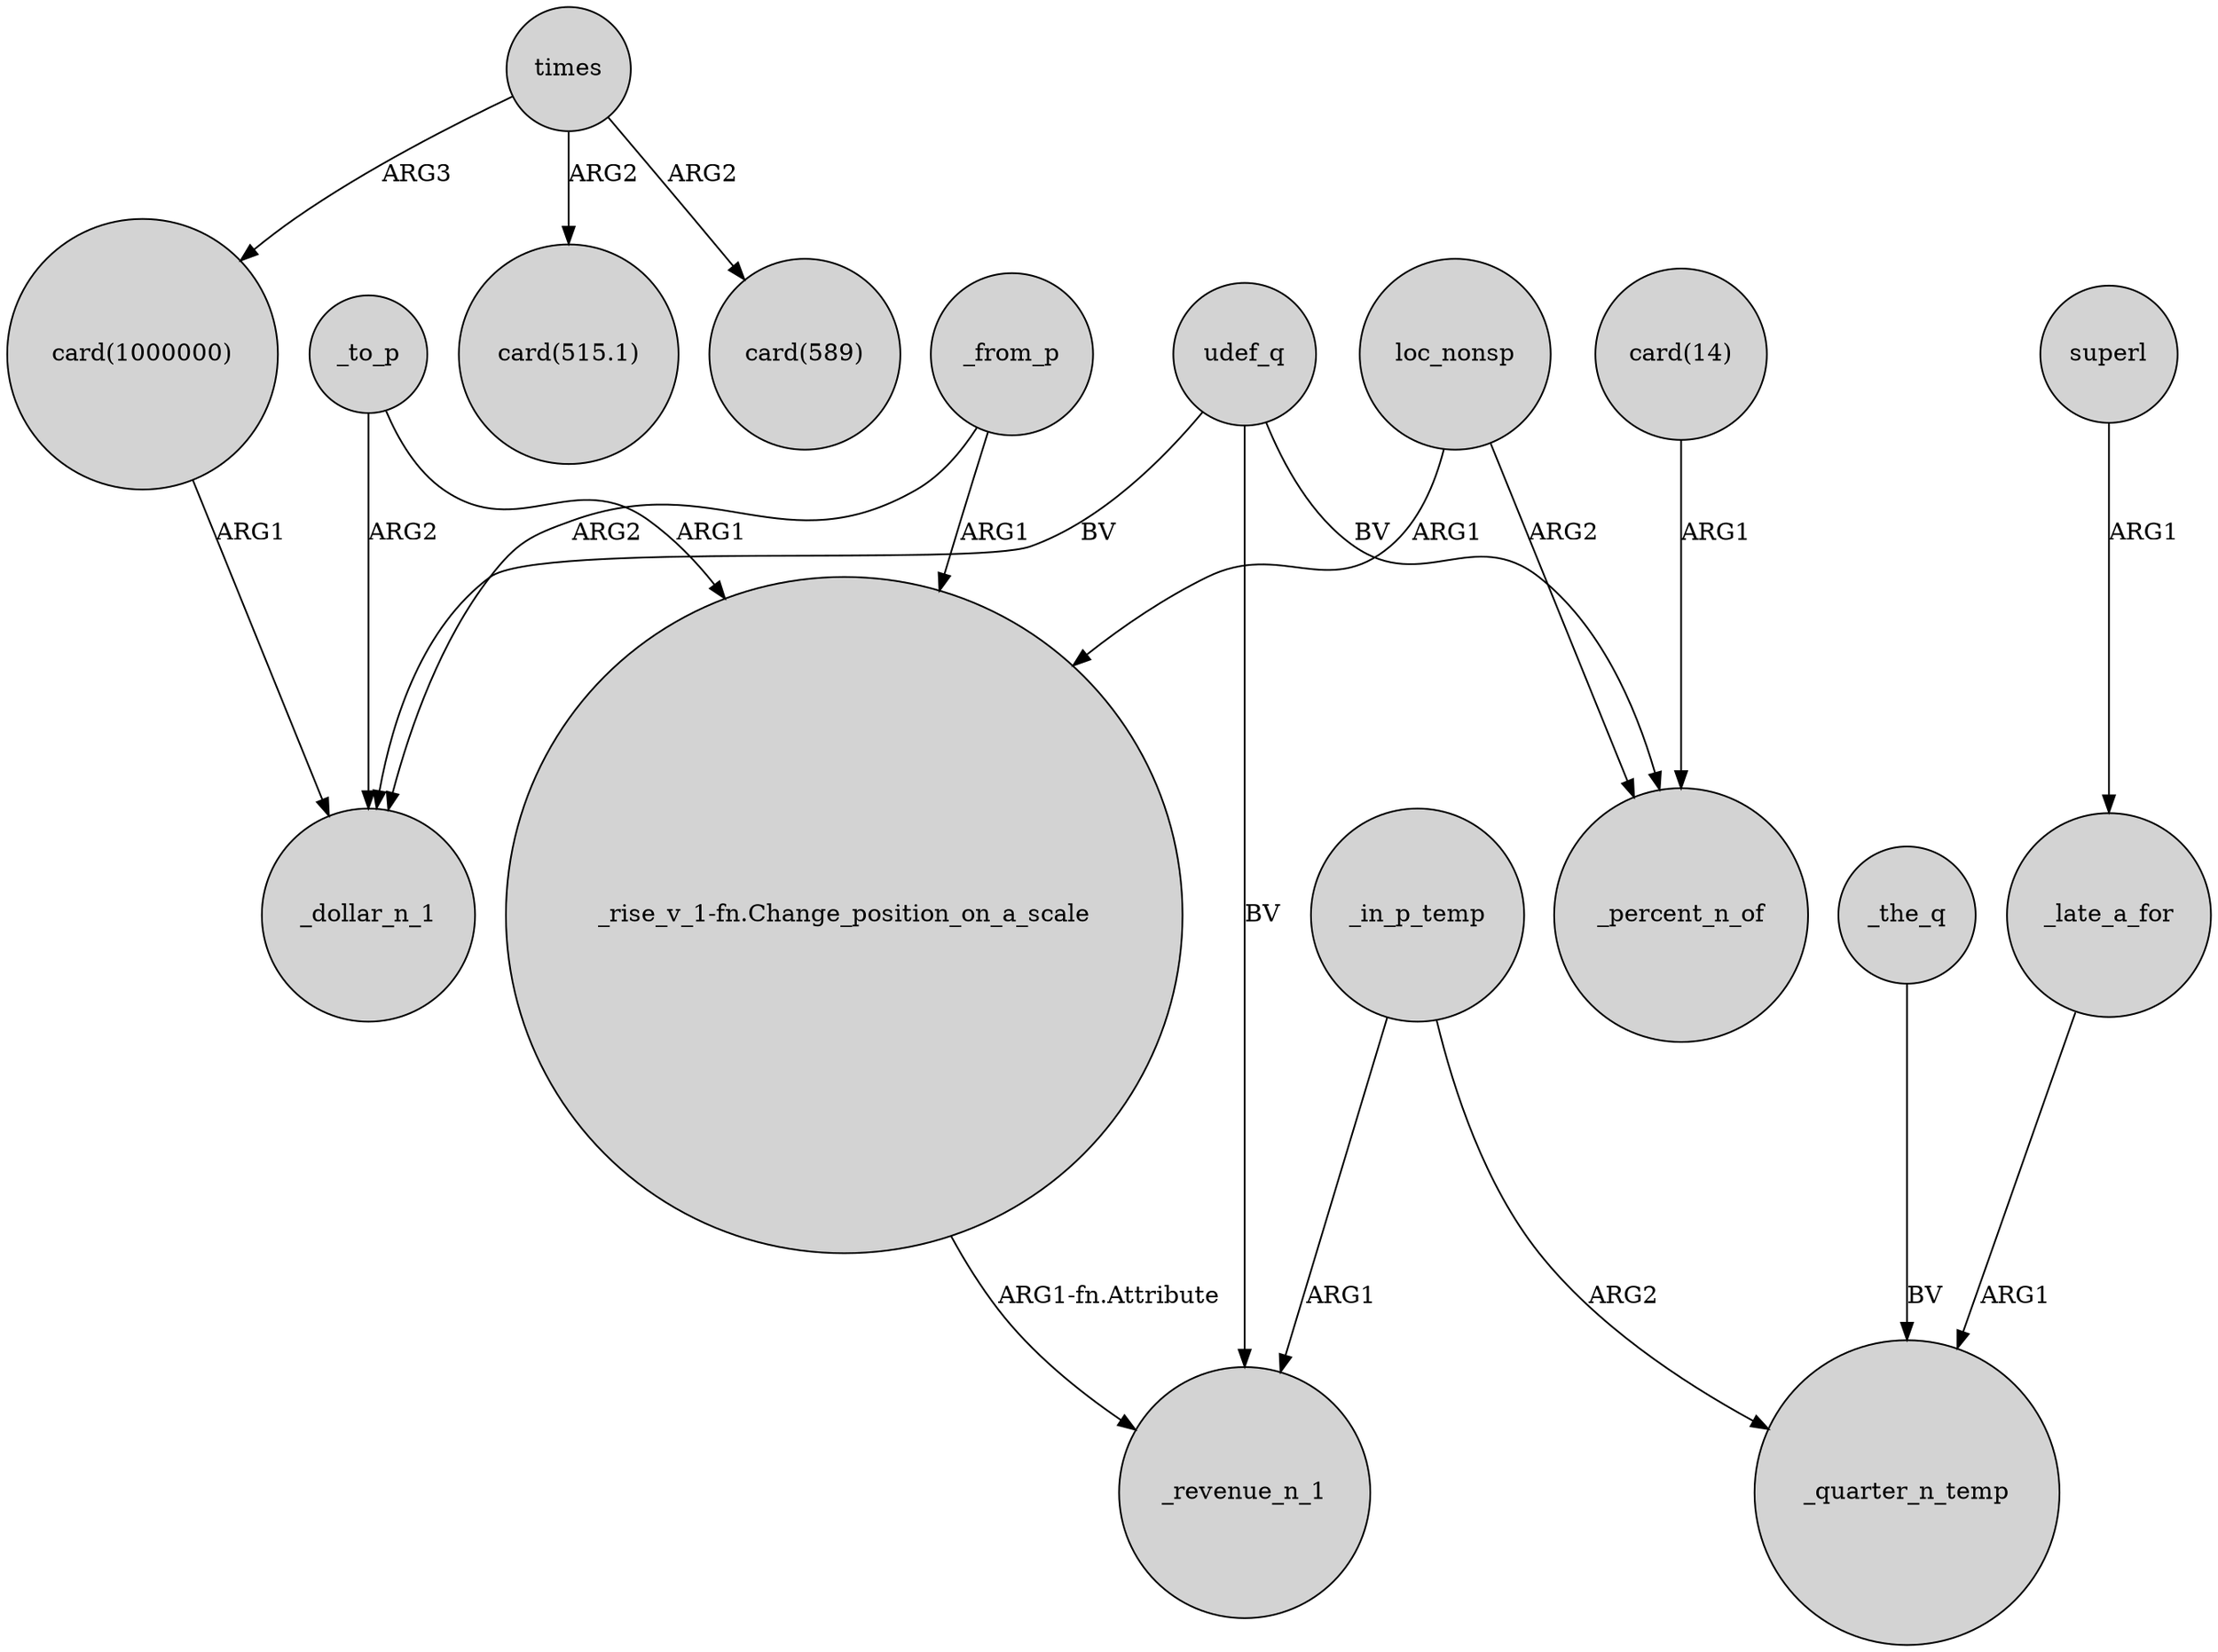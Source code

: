 digraph {
	node [shape=circle style=filled]
	_late_a_for -> _quarter_n_temp [label=ARG1]
	"_rise_v_1-fn.Change_position_on_a_scale" -> _revenue_n_1 [label="ARG1-fn.Attribute"]
	_in_p_temp -> _quarter_n_temp [label=ARG2]
	_to_p -> "_rise_v_1-fn.Change_position_on_a_scale" [label=ARG1]
	loc_nonsp -> "_rise_v_1-fn.Change_position_on_a_scale" [label=ARG1]
	_the_q -> _quarter_n_temp [label=BV]
	superl -> _late_a_for [label=ARG1]
	_in_p_temp -> _revenue_n_1 [label=ARG1]
	times -> "card(1000000)" [label=ARG3]
	_to_p -> _dollar_n_1 [label=ARG2]
	udef_q -> _revenue_n_1 [label=BV]
	times -> "card(515.1)" [label=ARG2]
	"card(14)" -> _percent_n_of [label=ARG1]
	udef_q -> _percent_n_of [label=BV]
	udef_q -> _dollar_n_1 [label=BV]
	"card(1000000)" -> _dollar_n_1 [label=ARG1]
	_from_p -> "_rise_v_1-fn.Change_position_on_a_scale" [label=ARG1]
	_from_p -> _dollar_n_1 [label=ARG2]
	times -> "card(589)" [label=ARG2]
	loc_nonsp -> _percent_n_of [label=ARG2]
}
